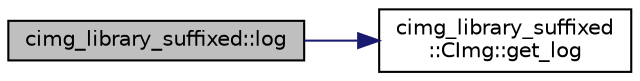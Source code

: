 digraph "cimg_library_suffixed::log"
{
  edge [fontname="Helvetica",fontsize="10",labelfontname="Helvetica",labelfontsize="10"];
  node [fontname="Helvetica",fontsize="10",shape=record];
  rankdir="LR";
  Node1 [label="cimg_library_suffixed::log",height=0.2,width=0.4,color="black", fillcolor="grey75", style="filled" fontcolor="black"];
  Node1 -> Node2 [color="midnightblue",fontsize="10",style="solid",fontname="Helvetica"];
  Node2 [label="cimg_library_suffixed\l::CImg::get_log",height=0.2,width=0.4,color="black", fillcolor="white", style="filled",URL="$structcimg__library__suffixed_1_1_c_img.html#a86f58a445233a33489abc9229774adbf",tooltip="Compute the logarithm of each pixel value ."];
}
